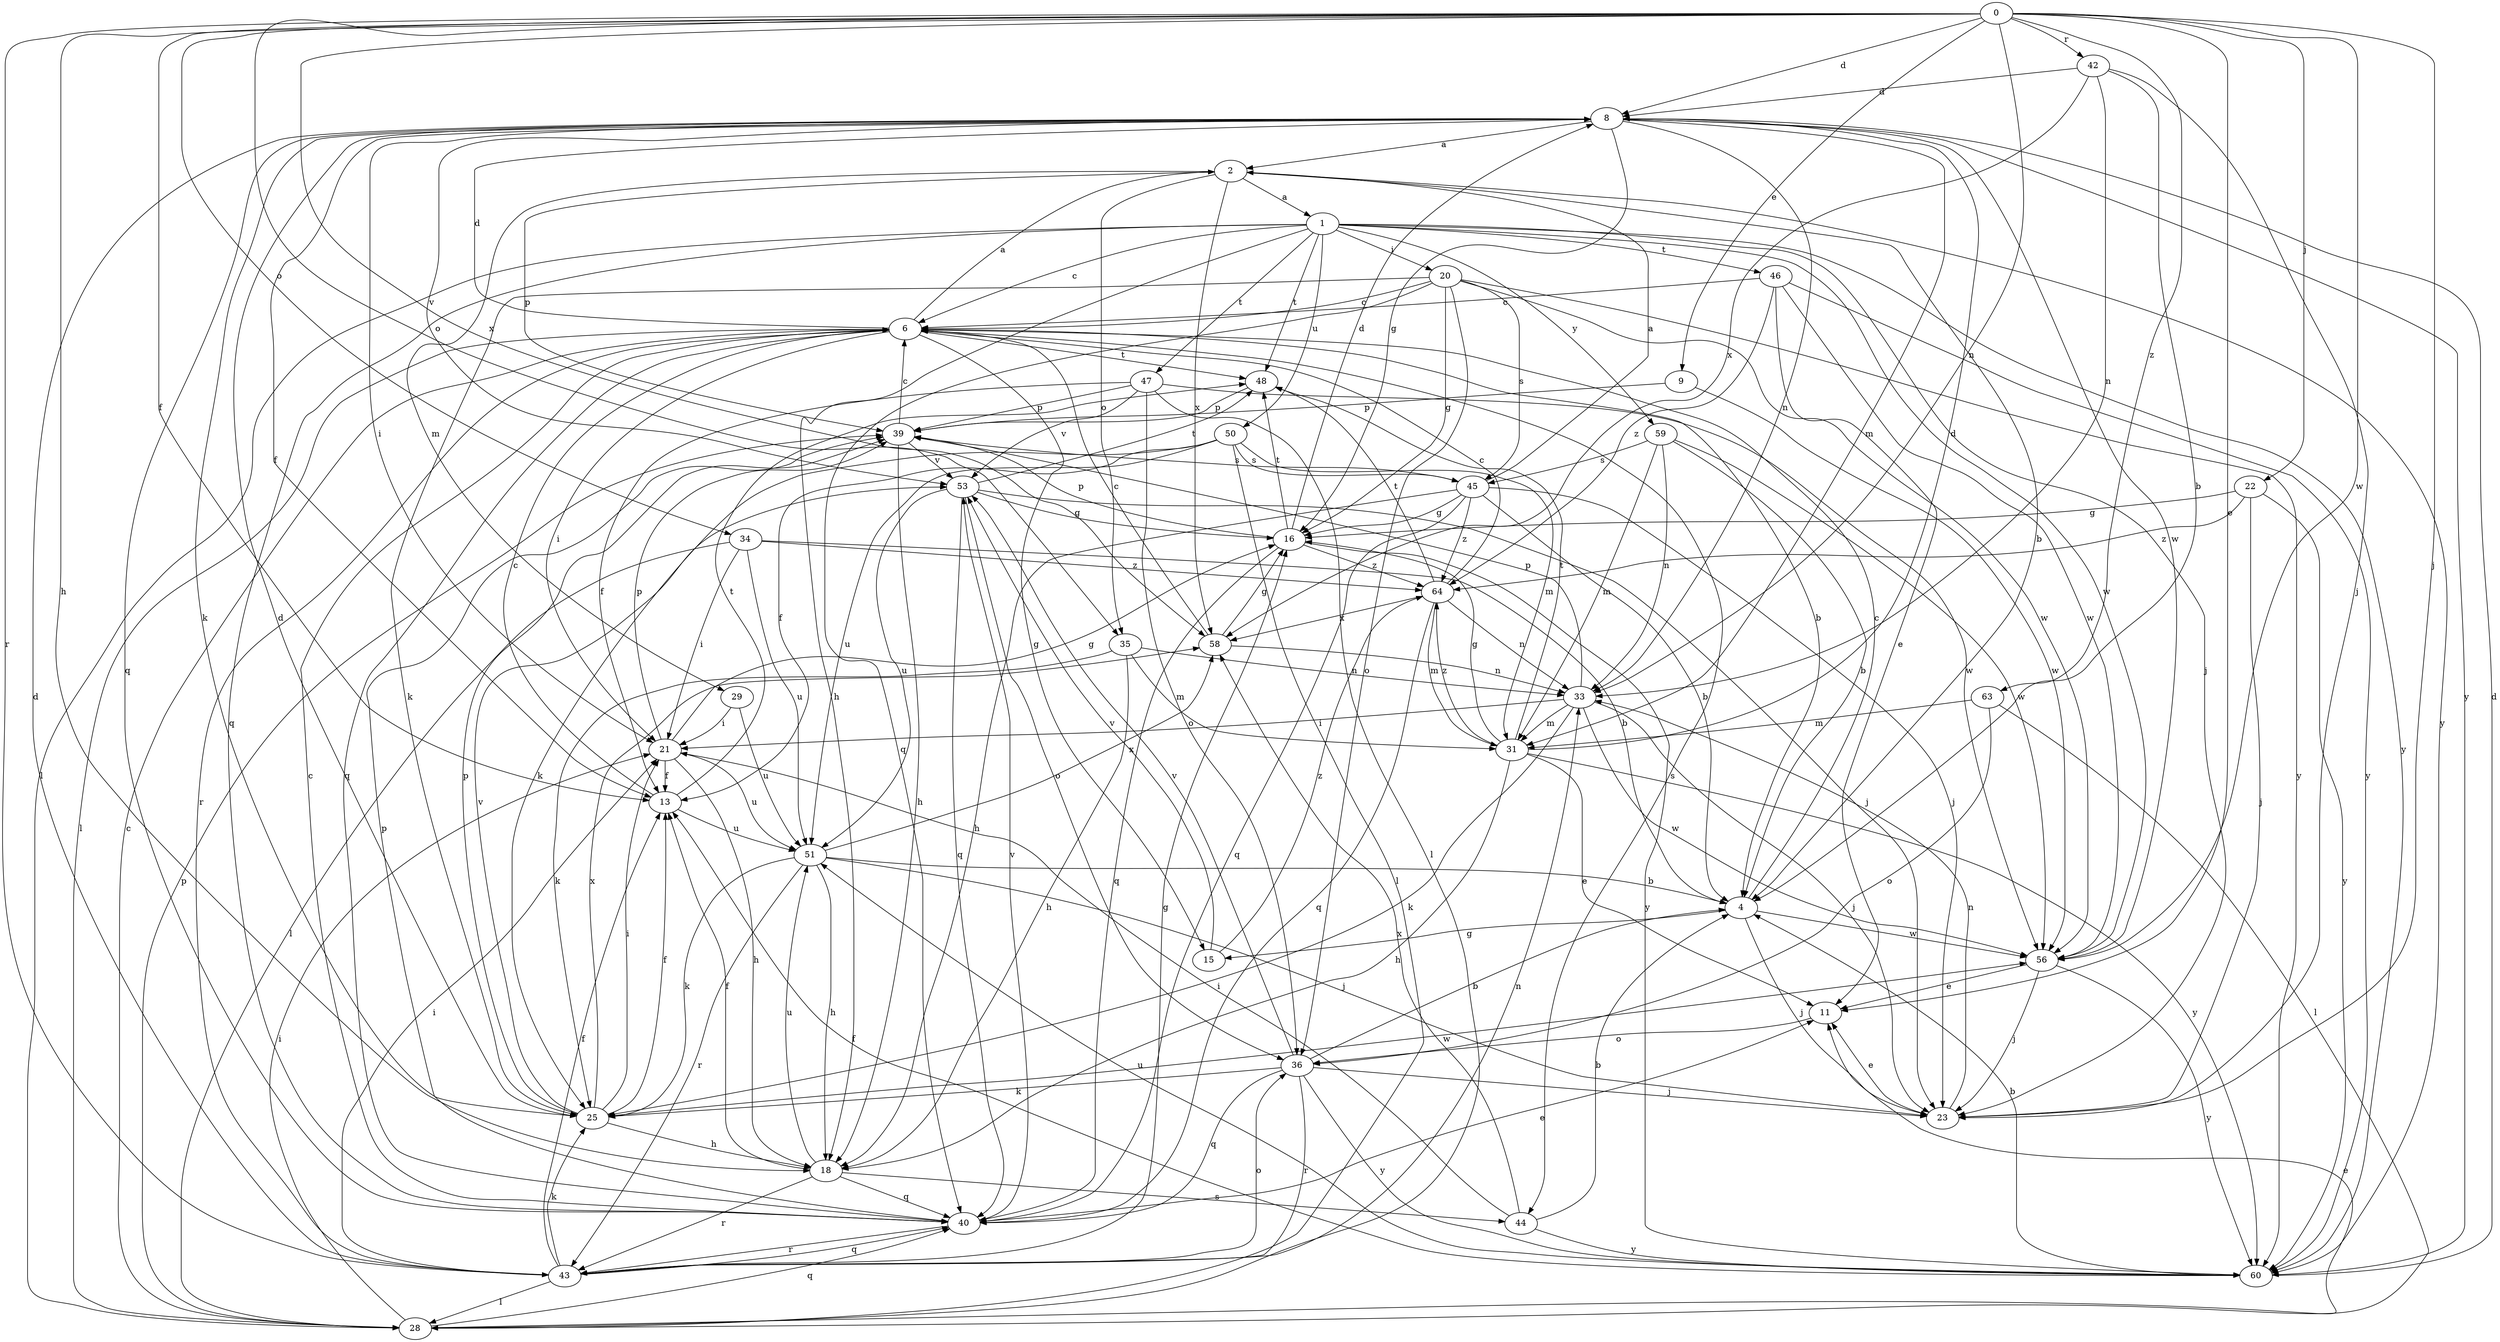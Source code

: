 strict digraph  {
0;
1;
2;
4;
6;
8;
9;
11;
13;
15;
16;
18;
20;
21;
22;
23;
25;
28;
29;
31;
33;
34;
35;
36;
39;
40;
42;
43;
44;
45;
46;
47;
48;
50;
51;
53;
56;
58;
59;
60;
63;
64;
0 -> 8  [label=d];
0 -> 9  [label=e];
0 -> 11  [label=e];
0 -> 13  [label=f];
0 -> 18  [label=h];
0 -> 22  [label=j];
0 -> 23  [label=j];
0 -> 33  [label=n];
0 -> 34  [label=o];
0 -> 35  [label=o];
0 -> 42  [label=r];
0 -> 43  [label=r];
0 -> 56  [label=w];
0 -> 58  [label=x];
0 -> 63  [label=z];
1 -> 6  [label=c];
1 -> 18  [label=h];
1 -> 20  [label=i];
1 -> 23  [label=j];
1 -> 28  [label=l];
1 -> 40  [label=q];
1 -> 46  [label=t];
1 -> 47  [label=t];
1 -> 48  [label=t];
1 -> 50  [label=u];
1 -> 56  [label=w];
1 -> 59  [label=y];
1 -> 60  [label=y];
2 -> 1  [label=a];
2 -> 4  [label=b];
2 -> 29  [label=m];
2 -> 35  [label=o];
2 -> 39  [label=p];
2 -> 58  [label=x];
2 -> 60  [label=y];
4 -> 6  [label=c];
4 -> 15  [label=g];
4 -> 23  [label=j];
4 -> 56  [label=w];
6 -> 2  [label=a];
6 -> 4  [label=b];
6 -> 8  [label=d];
6 -> 15  [label=g];
6 -> 21  [label=i];
6 -> 28  [label=l];
6 -> 40  [label=q];
6 -> 43  [label=r];
6 -> 44  [label=s];
6 -> 48  [label=t];
8 -> 2  [label=a];
8 -> 13  [label=f];
8 -> 16  [label=g];
8 -> 21  [label=i];
8 -> 25  [label=k];
8 -> 31  [label=m];
8 -> 33  [label=n];
8 -> 40  [label=q];
8 -> 53  [label=v];
8 -> 56  [label=w];
8 -> 60  [label=y];
9 -> 39  [label=p];
9 -> 56  [label=w];
11 -> 36  [label=o];
13 -> 6  [label=c];
13 -> 48  [label=t];
13 -> 51  [label=u];
15 -> 53  [label=v];
15 -> 64  [label=z];
16 -> 8  [label=d];
16 -> 39  [label=p];
16 -> 40  [label=q];
16 -> 48  [label=t];
16 -> 60  [label=y];
16 -> 64  [label=z];
18 -> 13  [label=f];
18 -> 40  [label=q];
18 -> 43  [label=r];
18 -> 44  [label=s];
18 -> 51  [label=u];
20 -> 6  [label=c];
20 -> 16  [label=g];
20 -> 25  [label=k];
20 -> 36  [label=o];
20 -> 40  [label=q];
20 -> 45  [label=s];
20 -> 56  [label=w];
20 -> 60  [label=y];
21 -> 13  [label=f];
21 -> 16  [label=g];
21 -> 18  [label=h];
21 -> 39  [label=p];
21 -> 51  [label=u];
22 -> 16  [label=g];
22 -> 23  [label=j];
22 -> 60  [label=y];
22 -> 64  [label=z];
23 -> 11  [label=e];
23 -> 33  [label=n];
25 -> 8  [label=d];
25 -> 13  [label=f];
25 -> 18  [label=h];
25 -> 21  [label=i];
25 -> 39  [label=p];
25 -> 53  [label=v];
25 -> 56  [label=w];
25 -> 58  [label=x];
28 -> 6  [label=c];
28 -> 11  [label=e];
28 -> 21  [label=i];
28 -> 39  [label=p];
28 -> 40  [label=q];
29 -> 21  [label=i];
29 -> 51  [label=u];
31 -> 8  [label=d];
31 -> 11  [label=e];
31 -> 16  [label=g];
31 -> 18  [label=h];
31 -> 48  [label=t];
31 -> 60  [label=y];
31 -> 64  [label=z];
33 -> 21  [label=i];
33 -> 23  [label=j];
33 -> 25  [label=k];
33 -> 31  [label=m];
33 -> 39  [label=p];
33 -> 56  [label=w];
34 -> 4  [label=b];
34 -> 21  [label=i];
34 -> 28  [label=l];
34 -> 51  [label=u];
34 -> 64  [label=z];
35 -> 18  [label=h];
35 -> 25  [label=k];
35 -> 31  [label=m];
35 -> 33  [label=n];
36 -> 4  [label=b];
36 -> 23  [label=j];
36 -> 25  [label=k];
36 -> 40  [label=q];
36 -> 43  [label=r];
36 -> 53  [label=v];
36 -> 60  [label=y];
39 -> 6  [label=c];
39 -> 18  [label=h];
39 -> 45  [label=s];
39 -> 53  [label=v];
40 -> 6  [label=c];
40 -> 11  [label=e];
40 -> 39  [label=p];
40 -> 43  [label=r];
40 -> 53  [label=v];
42 -> 4  [label=b];
42 -> 8  [label=d];
42 -> 23  [label=j];
42 -> 33  [label=n];
42 -> 58  [label=x];
43 -> 8  [label=d];
43 -> 13  [label=f];
43 -> 16  [label=g];
43 -> 21  [label=i];
43 -> 25  [label=k];
43 -> 28  [label=l];
43 -> 33  [label=n];
43 -> 36  [label=o];
43 -> 40  [label=q];
44 -> 4  [label=b];
44 -> 21  [label=i];
44 -> 58  [label=x];
44 -> 60  [label=y];
45 -> 2  [label=a];
45 -> 4  [label=b];
45 -> 16  [label=g];
45 -> 18  [label=h];
45 -> 23  [label=j];
45 -> 40  [label=q];
45 -> 64  [label=z];
46 -> 6  [label=c];
46 -> 11  [label=e];
46 -> 56  [label=w];
46 -> 60  [label=y];
46 -> 64  [label=z];
47 -> 13  [label=f];
47 -> 28  [label=l];
47 -> 36  [label=o];
47 -> 39  [label=p];
47 -> 53  [label=v];
47 -> 56  [label=w];
48 -> 39  [label=p];
50 -> 13  [label=f];
50 -> 25  [label=k];
50 -> 28  [label=l];
50 -> 31  [label=m];
50 -> 45  [label=s];
50 -> 51  [label=u];
51 -> 4  [label=b];
51 -> 18  [label=h];
51 -> 23  [label=j];
51 -> 25  [label=k];
51 -> 43  [label=r];
51 -> 58  [label=x];
53 -> 16  [label=g];
53 -> 23  [label=j];
53 -> 36  [label=o];
53 -> 40  [label=q];
53 -> 48  [label=t];
53 -> 51  [label=u];
56 -> 11  [label=e];
56 -> 23  [label=j];
56 -> 60  [label=y];
58 -> 6  [label=c];
58 -> 16  [label=g];
58 -> 33  [label=n];
59 -> 4  [label=b];
59 -> 31  [label=m];
59 -> 33  [label=n];
59 -> 45  [label=s];
59 -> 56  [label=w];
60 -> 4  [label=b];
60 -> 8  [label=d];
60 -> 13  [label=f];
60 -> 51  [label=u];
63 -> 28  [label=l];
63 -> 31  [label=m];
63 -> 36  [label=o];
64 -> 6  [label=c];
64 -> 31  [label=m];
64 -> 33  [label=n];
64 -> 40  [label=q];
64 -> 48  [label=t];
64 -> 58  [label=x];
}
